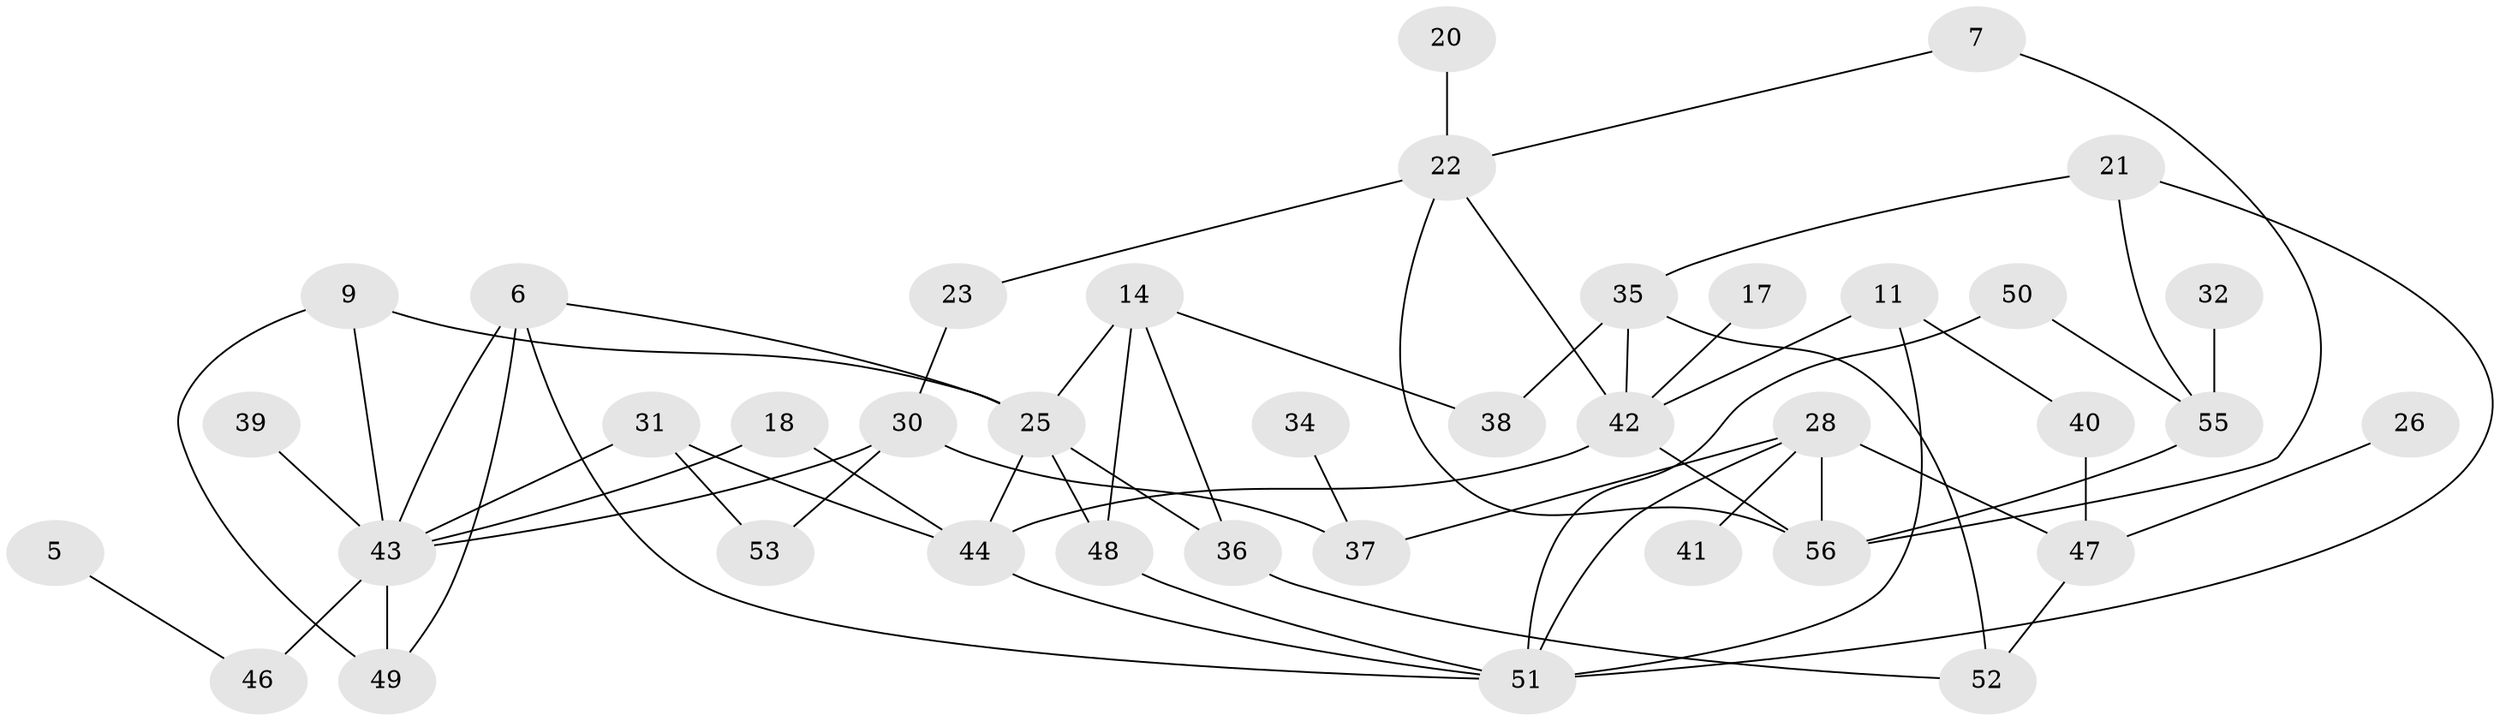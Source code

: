 // original degree distribution, {4: 0.16964285714285715, 2: 0.26785714285714285, 0: 0.14285714285714285, 1: 0.19642857142857142, 7: 0.008928571428571428, 6: 0.026785714285714284, 3: 0.16964285714285715, 5: 0.017857142857142856}
// Generated by graph-tools (version 1.1) at 2025/00/03/09/25 03:00:47]
// undirected, 39 vertices, 61 edges
graph export_dot {
graph [start="1"]
  node [color=gray90,style=filled];
  5;
  6;
  7;
  9;
  11;
  14;
  17;
  18;
  20;
  21;
  22;
  23;
  25;
  26;
  28;
  30;
  31;
  32;
  34;
  35;
  36;
  37;
  38;
  39;
  40;
  41;
  42;
  43;
  44;
  46;
  47;
  48;
  49;
  50;
  51;
  52;
  53;
  55;
  56;
  5 -- 46 [weight=1.0];
  6 -- 25 [weight=1.0];
  6 -- 43 [weight=1.0];
  6 -- 49 [weight=1.0];
  6 -- 51 [weight=1.0];
  7 -- 22 [weight=1.0];
  7 -- 56 [weight=1.0];
  9 -- 25 [weight=1.0];
  9 -- 43 [weight=1.0];
  9 -- 49 [weight=1.0];
  11 -- 40 [weight=1.0];
  11 -- 42 [weight=1.0];
  11 -- 51 [weight=1.0];
  14 -- 25 [weight=2.0];
  14 -- 36 [weight=1.0];
  14 -- 38 [weight=1.0];
  14 -- 48 [weight=1.0];
  17 -- 42 [weight=1.0];
  18 -- 43 [weight=1.0];
  18 -- 44 [weight=2.0];
  20 -- 22 [weight=1.0];
  21 -- 35 [weight=1.0];
  21 -- 51 [weight=1.0];
  21 -- 55 [weight=1.0];
  22 -- 23 [weight=1.0];
  22 -- 42 [weight=1.0];
  22 -- 56 [weight=1.0];
  23 -- 30 [weight=1.0];
  25 -- 36 [weight=1.0];
  25 -- 44 [weight=2.0];
  25 -- 48 [weight=1.0];
  26 -- 47 [weight=1.0];
  28 -- 37 [weight=1.0];
  28 -- 41 [weight=1.0];
  28 -- 47 [weight=1.0];
  28 -- 51 [weight=1.0];
  28 -- 56 [weight=1.0];
  30 -- 37 [weight=1.0];
  30 -- 43 [weight=1.0];
  30 -- 53 [weight=1.0];
  31 -- 43 [weight=2.0];
  31 -- 44 [weight=1.0];
  31 -- 53 [weight=1.0];
  32 -- 55 [weight=1.0];
  34 -- 37 [weight=1.0];
  35 -- 38 [weight=1.0];
  35 -- 42 [weight=1.0];
  35 -- 52 [weight=2.0];
  36 -- 52 [weight=1.0];
  39 -- 43 [weight=1.0];
  40 -- 47 [weight=1.0];
  42 -- 44 [weight=1.0];
  42 -- 56 [weight=1.0];
  43 -- 46 [weight=2.0];
  43 -- 49 [weight=3.0];
  44 -- 51 [weight=1.0];
  47 -- 52 [weight=1.0];
  48 -- 51 [weight=1.0];
  50 -- 51 [weight=1.0];
  50 -- 55 [weight=1.0];
  55 -- 56 [weight=1.0];
}

